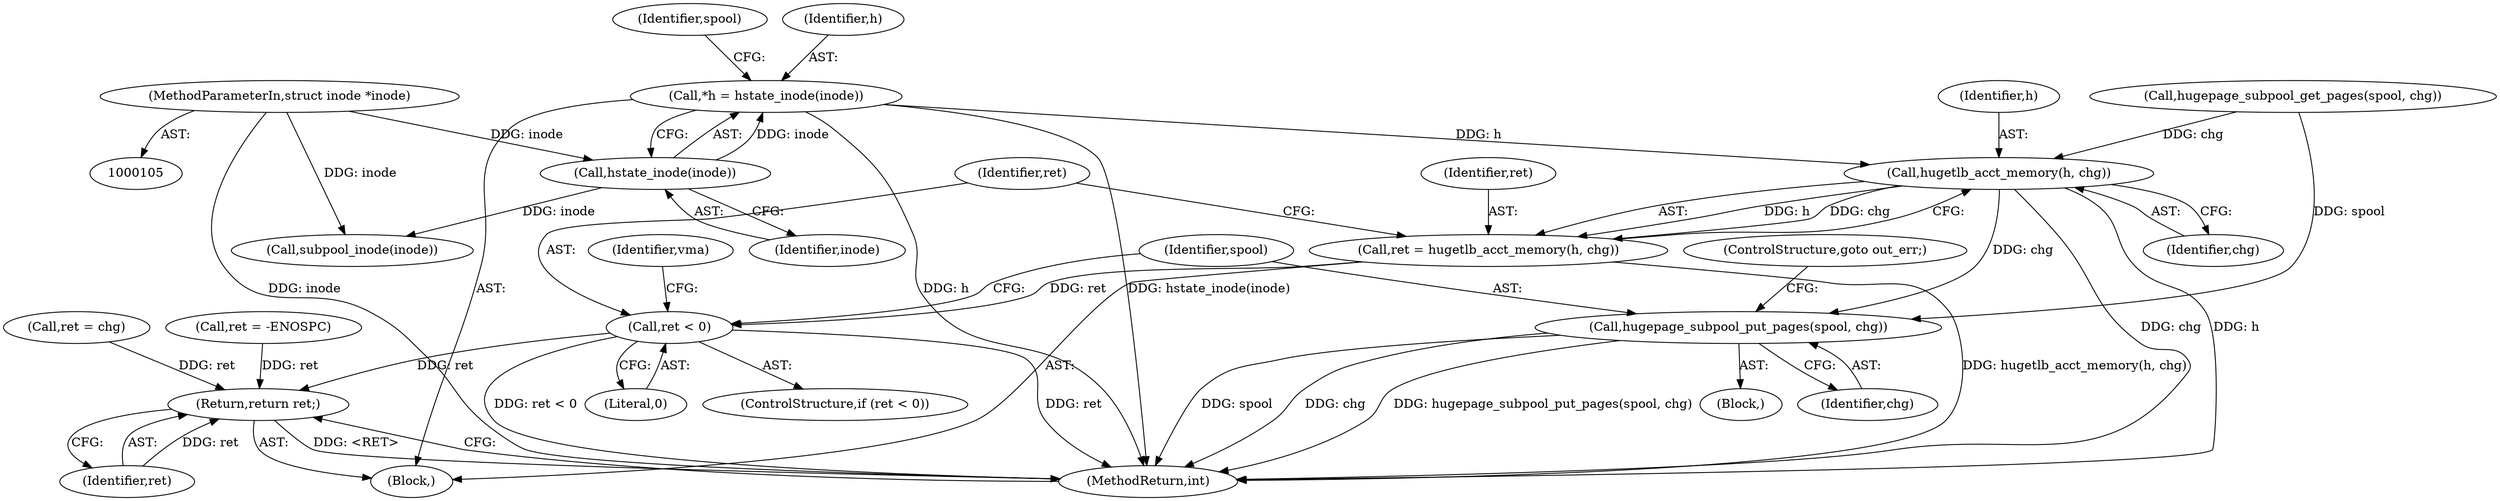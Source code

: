 digraph "0_linux_c50ac050811d6485616a193eb0f37bfbd191cc89@pointer" {
"1000115" [label="(Call,*h = hstate_inode(inode))"];
"1000117" [label="(Call,hstate_inode(inode))"];
"1000106" [label="(MethodParameterIn,struct inode *inode)"];
"1000194" [label="(Call,hugetlb_acct_memory(h, chg))"];
"1000192" [label="(Call,ret = hugetlb_acct_memory(h, chg))"];
"1000198" [label="(Call,ret < 0)"];
"1000229" [label="(Return,return ret;)"];
"1000202" [label="(Call,hugepage_subpool_put_pages(spool, chg))"];
"1000121" [label="(Identifier,spool)"];
"1000193" [label="(Identifier,ret)"];
"1000195" [label="(Identifier,h)"];
"1000204" [label="(Identifier,chg)"];
"1000230" [label="(Identifier,ret)"];
"1000187" [label="(Call,ret = -ENOSPC)"];
"1000183" [label="(Call,hugepage_subpool_get_pages(spool, chg))"];
"1000231" [label="(MethodReturn,int)"];
"1000178" [label="(Call,ret = chg)"];
"1000201" [label="(Block,)"];
"1000106" [label="(MethodParameterIn,struct inode *inode)"];
"1000115" [label="(Call,*h = hstate_inode(inode))"];
"1000196" [label="(Identifier,chg)"];
"1000202" [label="(Call,hugepage_subpool_put_pages(spool, chg))"];
"1000194" [label="(Call,hugetlb_acct_memory(h, chg))"];
"1000122" [label="(Call,subpool_inode(inode))"];
"1000116" [label="(Identifier,h)"];
"1000198" [label="(Call,ret < 0)"];
"1000118" [label="(Identifier,inode)"];
"1000199" [label="(Identifier,ret)"];
"1000205" [label="(ControlStructure,goto out_err;)"];
"1000111" [label="(Block,)"];
"1000200" [label="(Literal,0)"];
"1000209" [label="(Identifier,vma)"];
"1000197" [label="(ControlStructure,if (ret < 0))"];
"1000117" [label="(Call,hstate_inode(inode))"];
"1000229" [label="(Return,return ret;)"];
"1000203" [label="(Identifier,spool)"];
"1000192" [label="(Call,ret = hugetlb_acct_memory(h, chg))"];
"1000115" -> "1000111"  [label="AST: "];
"1000115" -> "1000117"  [label="CFG: "];
"1000116" -> "1000115"  [label="AST: "];
"1000117" -> "1000115"  [label="AST: "];
"1000121" -> "1000115"  [label="CFG: "];
"1000115" -> "1000231"  [label="DDG: hstate_inode(inode)"];
"1000115" -> "1000231"  [label="DDG: h"];
"1000117" -> "1000115"  [label="DDG: inode"];
"1000115" -> "1000194"  [label="DDG: h"];
"1000117" -> "1000118"  [label="CFG: "];
"1000118" -> "1000117"  [label="AST: "];
"1000106" -> "1000117"  [label="DDG: inode"];
"1000117" -> "1000122"  [label="DDG: inode"];
"1000106" -> "1000105"  [label="AST: "];
"1000106" -> "1000231"  [label="DDG: inode"];
"1000106" -> "1000122"  [label="DDG: inode"];
"1000194" -> "1000192"  [label="AST: "];
"1000194" -> "1000196"  [label="CFG: "];
"1000195" -> "1000194"  [label="AST: "];
"1000196" -> "1000194"  [label="AST: "];
"1000192" -> "1000194"  [label="CFG: "];
"1000194" -> "1000231"  [label="DDG: h"];
"1000194" -> "1000231"  [label="DDG: chg"];
"1000194" -> "1000192"  [label="DDG: h"];
"1000194" -> "1000192"  [label="DDG: chg"];
"1000183" -> "1000194"  [label="DDG: chg"];
"1000194" -> "1000202"  [label="DDG: chg"];
"1000192" -> "1000111"  [label="AST: "];
"1000193" -> "1000192"  [label="AST: "];
"1000199" -> "1000192"  [label="CFG: "];
"1000192" -> "1000231"  [label="DDG: hugetlb_acct_memory(h, chg)"];
"1000192" -> "1000198"  [label="DDG: ret"];
"1000198" -> "1000197"  [label="AST: "];
"1000198" -> "1000200"  [label="CFG: "];
"1000199" -> "1000198"  [label="AST: "];
"1000200" -> "1000198"  [label="AST: "];
"1000203" -> "1000198"  [label="CFG: "];
"1000209" -> "1000198"  [label="CFG: "];
"1000198" -> "1000231"  [label="DDG: ret"];
"1000198" -> "1000231"  [label="DDG: ret < 0"];
"1000198" -> "1000229"  [label="DDG: ret"];
"1000229" -> "1000111"  [label="AST: "];
"1000229" -> "1000230"  [label="CFG: "];
"1000230" -> "1000229"  [label="AST: "];
"1000231" -> "1000229"  [label="CFG: "];
"1000229" -> "1000231"  [label="DDG: <RET>"];
"1000230" -> "1000229"  [label="DDG: ret"];
"1000187" -> "1000229"  [label="DDG: ret"];
"1000178" -> "1000229"  [label="DDG: ret"];
"1000202" -> "1000201"  [label="AST: "];
"1000202" -> "1000204"  [label="CFG: "];
"1000203" -> "1000202"  [label="AST: "];
"1000204" -> "1000202"  [label="AST: "];
"1000205" -> "1000202"  [label="CFG: "];
"1000202" -> "1000231"  [label="DDG: spool"];
"1000202" -> "1000231"  [label="DDG: chg"];
"1000202" -> "1000231"  [label="DDG: hugepage_subpool_put_pages(spool, chg)"];
"1000183" -> "1000202"  [label="DDG: spool"];
}
